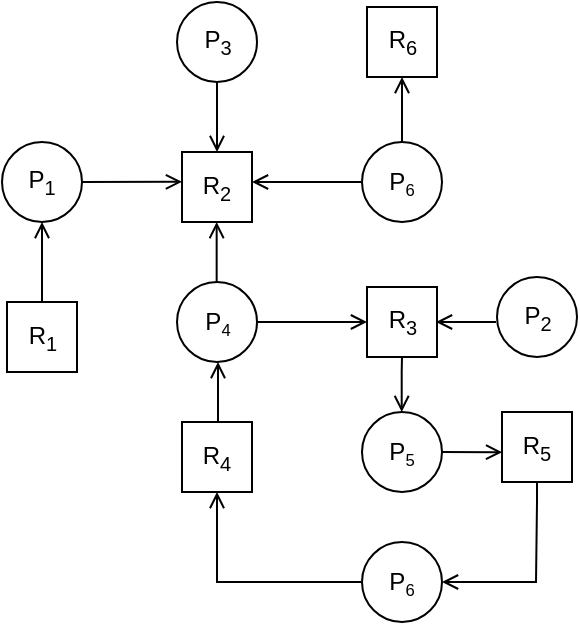 <mxfile version="25.0.2">
  <diagram name="Page-1" id="KQsSiD4qm-qX-7sutLAm">
    <mxGraphModel dx="709" dy="458" grid="1" gridSize="10" guides="1" tooltips="1" connect="1" arrows="1" fold="1" page="1" pageScale="1" pageWidth="570" pageHeight="940" math="0" shadow="0">
      <root>
        <mxCell id="0" />
        <mxCell id="1" parent="0" />
        <mxCell id="0nTaqsg_ml2b4_xBrlaA-46" value="" style="group" vertex="1" connectable="0" parent="1">
          <mxGeometry x="220" width="287.5" height="310" as="geometry" />
        </mxCell>
        <mxCell id="0nTaqsg_ml2b4_xBrlaA-20" value="" style="endArrow=open;html=1;rounded=0;endFill=0;exitX=0.5;exitY=0;exitDx=0;exitDy=0;entryX=0.5;entryY=1;entryDx=0;entryDy=0;" edge="1" parent="0nTaqsg_ml2b4_xBrlaA-46">
          <mxGeometry width="50" height="50" relative="1" as="geometry">
            <mxPoint x="108" y="210" as="sourcePoint" />
            <mxPoint x="108" y="180" as="targetPoint" />
            <Array as="points">
              <mxPoint x="108" y="190" />
            </Array>
          </mxGeometry>
        </mxCell>
        <mxCell id="0nTaqsg_ml2b4_xBrlaA-32" value="" style="endArrow=open;html=1;rounded=0;endFill=0;exitX=0.5;exitY=1;exitDx=0;exitDy=0;entryX=0.5;entryY=1;entryDx=0;entryDy=0;bendable=0;" edge="1" parent="0nTaqsg_ml2b4_xBrlaA-46" source="0nTaqsg_ml2b4_xBrlaA-12">
          <mxGeometry width="50" height="50" relative="1" as="geometry">
            <mxPoint x="200.03" y="172.5" as="sourcePoint" />
            <mxPoint x="199.85" y="205" as="targetPoint" />
            <Array as="points">
              <mxPoint x="199.85" y="185" />
            </Array>
          </mxGeometry>
        </mxCell>
        <mxCell id="0nTaqsg_ml2b4_xBrlaA-44" value="" style="group" vertex="1" connectable="0" parent="0nTaqsg_ml2b4_xBrlaA-46">
          <mxGeometry width="287.5" height="310" as="geometry" />
        </mxCell>
        <mxCell id="0nTaqsg_ml2b4_xBrlaA-5" value="P&lt;sub&gt;1&lt;/sub&gt;" style="ellipse;whiteSpace=wrap;html=1;aspect=fixed;fillColor=none;" vertex="1" parent="0nTaqsg_ml2b4_xBrlaA-44">
          <mxGeometry y="70" width="40" height="40" as="geometry" />
        </mxCell>
        <mxCell id="0nTaqsg_ml2b4_xBrlaA-6" value="R&lt;sub&gt;1&lt;/sub&gt;" style="whiteSpace=wrap;html=1;aspect=fixed;strokeColor=default;fillColor=none;" vertex="1" parent="0nTaqsg_ml2b4_xBrlaA-44">
          <mxGeometry x="2.5" y="150" width="35" height="35" as="geometry" />
        </mxCell>
        <mxCell id="0nTaqsg_ml2b4_xBrlaA-8" value="R&lt;sub&gt;2&lt;/sub&gt;" style="whiteSpace=wrap;html=1;aspect=fixed;strokeColor=default;fillColor=none;" vertex="1" parent="0nTaqsg_ml2b4_xBrlaA-44">
          <mxGeometry x="90" y="75" width="35" height="35" as="geometry" />
        </mxCell>
        <mxCell id="0nTaqsg_ml2b4_xBrlaA-10" value="" style="endArrow=open;html=1;rounded=0;endFill=0;exitX=1;exitY=0.5;exitDx=0;exitDy=0;entryX=0;entryY=0.426;entryDx=0;entryDy=0;entryPerimeter=0;" edge="1" parent="0nTaqsg_ml2b4_xBrlaA-44" source="0nTaqsg_ml2b4_xBrlaA-5" target="0nTaqsg_ml2b4_xBrlaA-8">
          <mxGeometry width="50" height="50" relative="1" as="geometry">
            <mxPoint x="40" y="200" as="sourcePoint" />
            <mxPoint x="90" y="150" as="targetPoint" />
          </mxGeometry>
        </mxCell>
        <mxCell id="0nTaqsg_ml2b4_xBrlaA-11" value="P&lt;sub&gt;2&lt;/sub&gt;" style="ellipse;whiteSpace=wrap;html=1;aspect=fixed;fillColor=none;" vertex="1" parent="0nTaqsg_ml2b4_xBrlaA-44">
          <mxGeometry x="247.5" y="137.5" width="40" height="40" as="geometry" />
        </mxCell>
        <mxCell id="0nTaqsg_ml2b4_xBrlaA-12" value="R&lt;sub&gt;3&lt;/sub&gt;" style="whiteSpace=wrap;html=1;aspect=fixed;strokeColor=default;fillColor=none;" vertex="1" parent="0nTaqsg_ml2b4_xBrlaA-44">
          <mxGeometry x="182.5" y="142.5" width="35" height="35" as="geometry" />
        </mxCell>
        <mxCell id="0nTaqsg_ml2b4_xBrlaA-14" value="P&lt;sub&gt;3&lt;/sub&gt;" style="ellipse;whiteSpace=wrap;html=1;aspect=fixed;fillColor=none;" vertex="1" parent="0nTaqsg_ml2b4_xBrlaA-44">
          <mxGeometry x="87.5" width="40" height="40" as="geometry" />
        </mxCell>
        <mxCell id="0nTaqsg_ml2b4_xBrlaA-15" value="" style="endArrow=open;html=1;rounded=0;endFill=0;exitX=0.5;exitY=1;exitDx=0;exitDy=0;entryX=0.5;entryY=0;entryDx=0;entryDy=0;" edge="1" parent="0nTaqsg_ml2b4_xBrlaA-44" source="0nTaqsg_ml2b4_xBrlaA-14" target="0nTaqsg_ml2b4_xBrlaA-8">
          <mxGeometry width="50" height="50" relative="1" as="geometry">
            <mxPoint x="100" y="100" as="sourcePoint" />
            <mxPoint x="150" y="50" as="targetPoint" />
          </mxGeometry>
        </mxCell>
        <mxCell id="0nTaqsg_ml2b4_xBrlaA-16" value="P&lt;span style=&quot;font-size: 10px;&quot;&gt;&lt;sub&gt;4&lt;/sub&gt;&lt;/span&gt;" style="ellipse;whiteSpace=wrap;html=1;aspect=fixed;fillColor=none;" vertex="1" parent="0nTaqsg_ml2b4_xBrlaA-44">
          <mxGeometry x="87.5" y="140" width="40" height="40" as="geometry" />
        </mxCell>
        <mxCell id="0nTaqsg_ml2b4_xBrlaA-19" value="R&lt;sub&gt;4&lt;/sub&gt;" style="whiteSpace=wrap;html=1;aspect=fixed;strokeColor=default;fillColor=none;" vertex="1" parent="0nTaqsg_ml2b4_xBrlaA-44">
          <mxGeometry x="90" y="210" width="35" height="35" as="geometry" />
        </mxCell>
        <mxCell id="0nTaqsg_ml2b4_xBrlaA-22" value="" style="endArrow=open;html=1;rounded=0;endFill=0;exitX=0.5;exitY=0;exitDx=0;exitDy=0;entryX=0.5;entryY=1;entryDx=0;entryDy=0;" edge="1" parent="0nTaqsg_ml2b4_xBrlaA-44">
          <mxGeometry width="50" height="50" relative="1" as="geometry">
            <mxPoint x="107.33" y="140" as="sourcePoint" />
            <mxPoint x="107.33" y="110" as="targetPoint" />
            <Array as="points">
              <mxPoint x="107.33" y="120" />
            </Array>
          </mxGeometry>
        </mxCell>
        <mxCell id="0nTaqsg_ml2b4_xBrlaA-23" value="" style="endArrow=open;html=1;rounded=0;endFill=0;exitX=1;exitY=0.5;exitDx=0;exitDy=0;entryX=0;entryY=0.5;entryDx=0;entryDy=0;" edge="1" parent="0nTaqsg_ml2b4_xBrlaA-44" source="0nTaqsg_ml2b4_xBrlaA-16" target="0nTaqsg_ml2b4_xBrlaA-12">
          <mxGeometry width="50" height="50" relative="1" as="geometry">
            <mxPoint x="130" y="160" as="sourcePoint" />
            <mxPoint x="180" y="160" as="targetPoint" />
          </mxGeometry>
        </mxCell>
        <mxCell id="0nTaqsg_ml2b4_xBrlaA-26" value="P&lt;span style=&quot;font-size: 10px;&quot;&gt;&lt;sub&gt;5&lt;/sub&gt;&lt;/span&gt;" style="ellipse;whiteSpace=wrap;html=1;aspect=fixed;fillColor=none;" vertex="1" parent="0nTaqsg_ml2b4_xBrlaA-44">
          <mxGeometry x="180" y="205" width="40" height="40" as="geometry" />
        </mxCell>
        <mxCell id="0nTaqsg_ml2b4_xBrlaA-43" style="edgeStyle=orthogonalEdgeStyle;rounded=0;orthogonalLoop=1;jettySize=auto;html=1;entryX=1;entryY=0.5;entryDx=0;entryDy=0;exitX=0.5;exitY=1;exitDx=0;exitDy=0;endArrow=open;endFill=0;" edge="1" parent="0nTaqsg_ml2b4_xBrlaA-44" source="0nTaqsg_ml2b4_xBrlaA-28" target="0nTaqsg_ml2b4_xBrlaA-40">
          <mxGeometry relative="1" as="geometry">
            <Array as="points">
              <mxPoint x="267" y="250" />
              <mxPoint x="267" y="250" />
              <mxPoint x="267" y="290" />
            </Array>
          </mxGeometry>
        </mxCell>
        <mxCell id="0nTaqsg_ml2b4_xBrlaA-28" value="R&lt;sub&gt;5&lt;/sub&gt;" style="whiteSpace=wrap;html=1;aspect=fixed;strokeColor=default;fillColor=none;" vertex="1" parent="0nTaqsg_ml2b4_xBrlaA-44">
          <mxGeometry x="250" y="205" width="35" height="35" as="geometry" />
        </mxCell>
        <mxCell id="0nTaqsg_ml2b4_xBrlaA-34" value="" style="endArrow=open;html=1;rounded=0;endFill=0;exitX=1;exitY=0.5;exitDx=0;exitDy=0;entryX=0.002;entryY=0.575;entryDx=0;entryDy=0;entryPerimeter=0;" edge="1" parent="0nTaqsg_ml2b4_xBrlaA-44" source="0nTaqsg_ml2b4_xBrlaA-26" target="0nTaqsg_ml2b4_xBrlaA-28">
          <mxGeometry width="50" height="50" relative="1" as="geometry">
            <mxPoint x="210" y="224.89" as="sourcePoint" />
            <mxPoint x="265" y="224.89" as="targetPoint" />
          </mxGeometry>
        </mxCell>
        <mxCell id="0nTaqsg_ml2b4_xBrlaA-35" value="" style="endArrow=open;html=1;rounded=0;endFill=0;exitX=1;exitY=0.5;exitDx=0;exitDy=0;entryX=0.002;entryY=0.575;entryDx=0;entryDy=0;entryPerimeter=0;" edge="1" parent="0nTaqsg_ml2b4_xBrlaA-44">
          <mxGeometry width="50" height="50" relative="1" as="geometry">
            <mxPoint x="247" y="160" as="sourcePoint" />
            <mxPoint x="217" y="160" as="targetPoint" />
          </mxGeometry>
        </mxCell>
        <mxCell id="0nTaqsg_ml2b4_xBrlaA-36" value="P&lt;span style=&quot;font-size: 10px;&quot;&gt;&lt;sub&gt;6&lt;/sub&gt;&lt;/span&gt;" style="ellipse;whiteSpace=wrap;html=1;aspect=fixed;fillColor=none;" vertex="1" parent="0nTaqsg_ml2b4_xBrlaA-44">
          <mxGeometry x="180" y="70" width="40" height="40" as="geometry" />
        </mxCell>
        <mxCell id="0nTaqsg_ml2b4_xBrlaA-37" value="" style="endArrow=open;html=1;rounded=0;endFill=0;exitX=1;exitY=0.5;exitDx=0;exitDy=0;entryX=0;entryY=0.5;entryDx=0;entryDy=0;" edge="1" parent="0nTaqsg_ml2b4_xBrlaA-44">
          <mxGeometry width="50" height="50" relative="1" as="geometry">
            <mxPoint x="180" y="90" as="sourcePoint" />
            <mxPoint x="125" y="90" as="targetPoint" />
          </mxGeometry>
        </mxCell>
        <mxCell id="0nTaqsg_ml2b4_xBrlaA-38" value="R&lt;sub&gt;6&lt;/sub&gt;" style="whiteSpace=wrap;html=1;aspect=fixed;strokeColor=default;fillColor=none;" vertex="1" parent="0nTaqsg_ml2b4_xBrlaA-44">
          <mxGeometry x="182.5" y="2.5" width="35" height="35" as="geometry" />
        </mxCell>
        <mxCell id="0nTaqsg_ml2b4_xBrlaA-39" value="" style="endArrow=open;html=1;rounded=0;endFill=0;entryX=0.5;entryY=1;entryDx=0;entryDy=0;" edge="1" parent="0nTaqsg_ml2b4_xBrlaA-44" target="0nTaqsg_ml2b4_xBrlaA-38">
          <mxGeometry width="50" height="50" relative="1" as="geometry">
            <mxPoint x="200" y="70" as="sourcePoint" />
            <mxPoint x="200" y="40" as="targetPoint" />
          </mxGeometry>
        </mxCell>
        <mxCell id="0nTaqsg_ml2b4_xBrlaA-42" style="edgeStyle=orthogonalEdgeStyle;rounded=0;orthogonalLoop=1;jettySize=auto;html=1;entryX=0.5;entryY=1;entryDx=0;entryDy=0;endArrow=open;endFill=0;" edge="1" parent="0nTaqsg_ml2b4_xBrlaA-44" source="0nTaqsg_ml2b4_xBrlaA-40" target="0nTaqsg_ml2b4_xBrlaA-19">
          <mxGeometry relative="1" as="geometry" />
        </mxCell>
        <mxCell id="0nTaqsg_ml2b4_xBrlaA-40" value="P&lt;span style=&quot;font-size: 10px;&quot;&gt;&lt;sub&gt;6&lt;/sub&gt;&lt;/span&gt;" style="ellipse;whiteSpace=wrap;html=1;aspect=fixed;fillColor=none;" vertex="1" parent="0nTaqsg_ml2b4_xBrlaA-44">
          <mxGeometry x="180" y="270" width="40" height="40" as="geometry" />
        </mxCell>
        <mxCell id="0nTaqsg_ml2b4_xBrlaA-7" style="edgeStyle=orthogonalEdgeStyle;rounded=0;orthogonalLoop=1;jettySize=auto;html=1;entryX=0.5;entryY=1;entryDx=0;entryDy=0;endArrow=open;endFill=0;" edge="1" parent="0nTaqsg_ml2b4_xBrlaA-44" source="0nTaqsg_ml2b4_xBrlaA-6" target="0nTaqsg_ml2b4_xBrlaA-5">
          <mxGeometry relative="1" as="geometry" />
        </mxCell>
      </root>
    </mxGraphModel>
  </diagram>
</mxfile>
